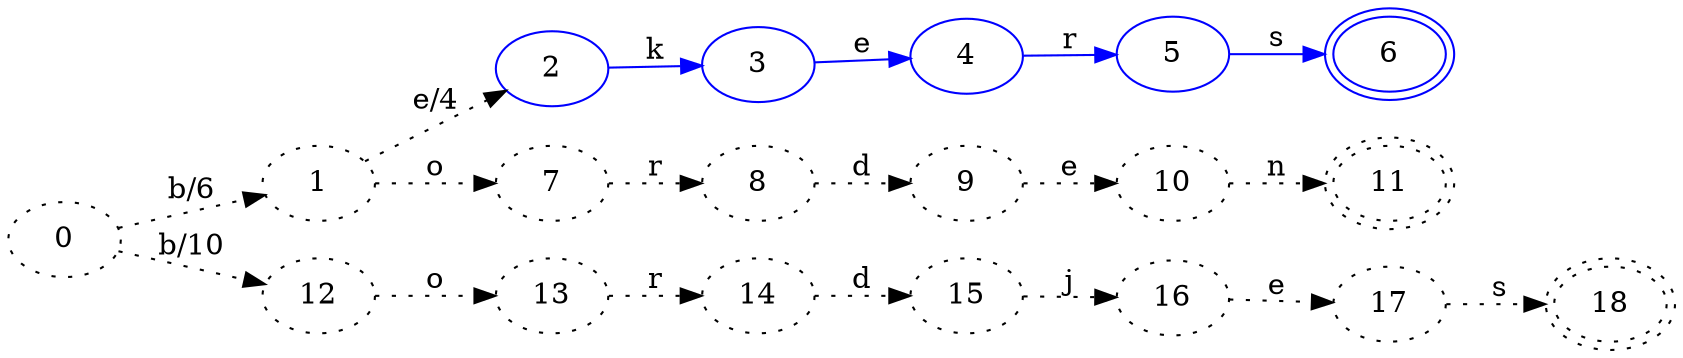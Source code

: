 digraph automaton {
  labelloc="l";
  labeljust="l";
  rankdir="LR";

  0 -> 1 [label="b/6",style="dotted"];
  1 -> 2 [label="e/4",style="dotted"];
  2 -> 3 [label="k",color="blue"];
  3 -> 4 [label="e",color="blue"];
  4 -> 5 [label="r",color="blue"];
  5 -> 6 [label="s",color="blue"];

  1 -> 7 [label="o",style="dotted"];
  7 -> 8 [label="r",style="dotted"];
  8 -> 9 [label="d",style="dotted"];
  9 -> 10 [label="e",style="dotted"];
  10 -> 11 [label="n",style="dotted"];

  0 -> 12 [label="b/10",style="dotted"];
  12 -> 13 [label="o",style="dotted"];
  13 -> 14 [label="r",style="dotted"];
  14 -> 15 [label="d",style="dotted"];
  15 -> 16 [label="j",style="dotted"];
  16 -> 17 [label="e",style="dotted"];
  17 -> 18 [label="s",style="dotted"];

  2,3,4,5,6 [color="blue"];
  0,1,7,8,9,10,11,12,13,14,15,16,17,18 [style="dotted"];
  6,11,18 [peripheries=2];
}
